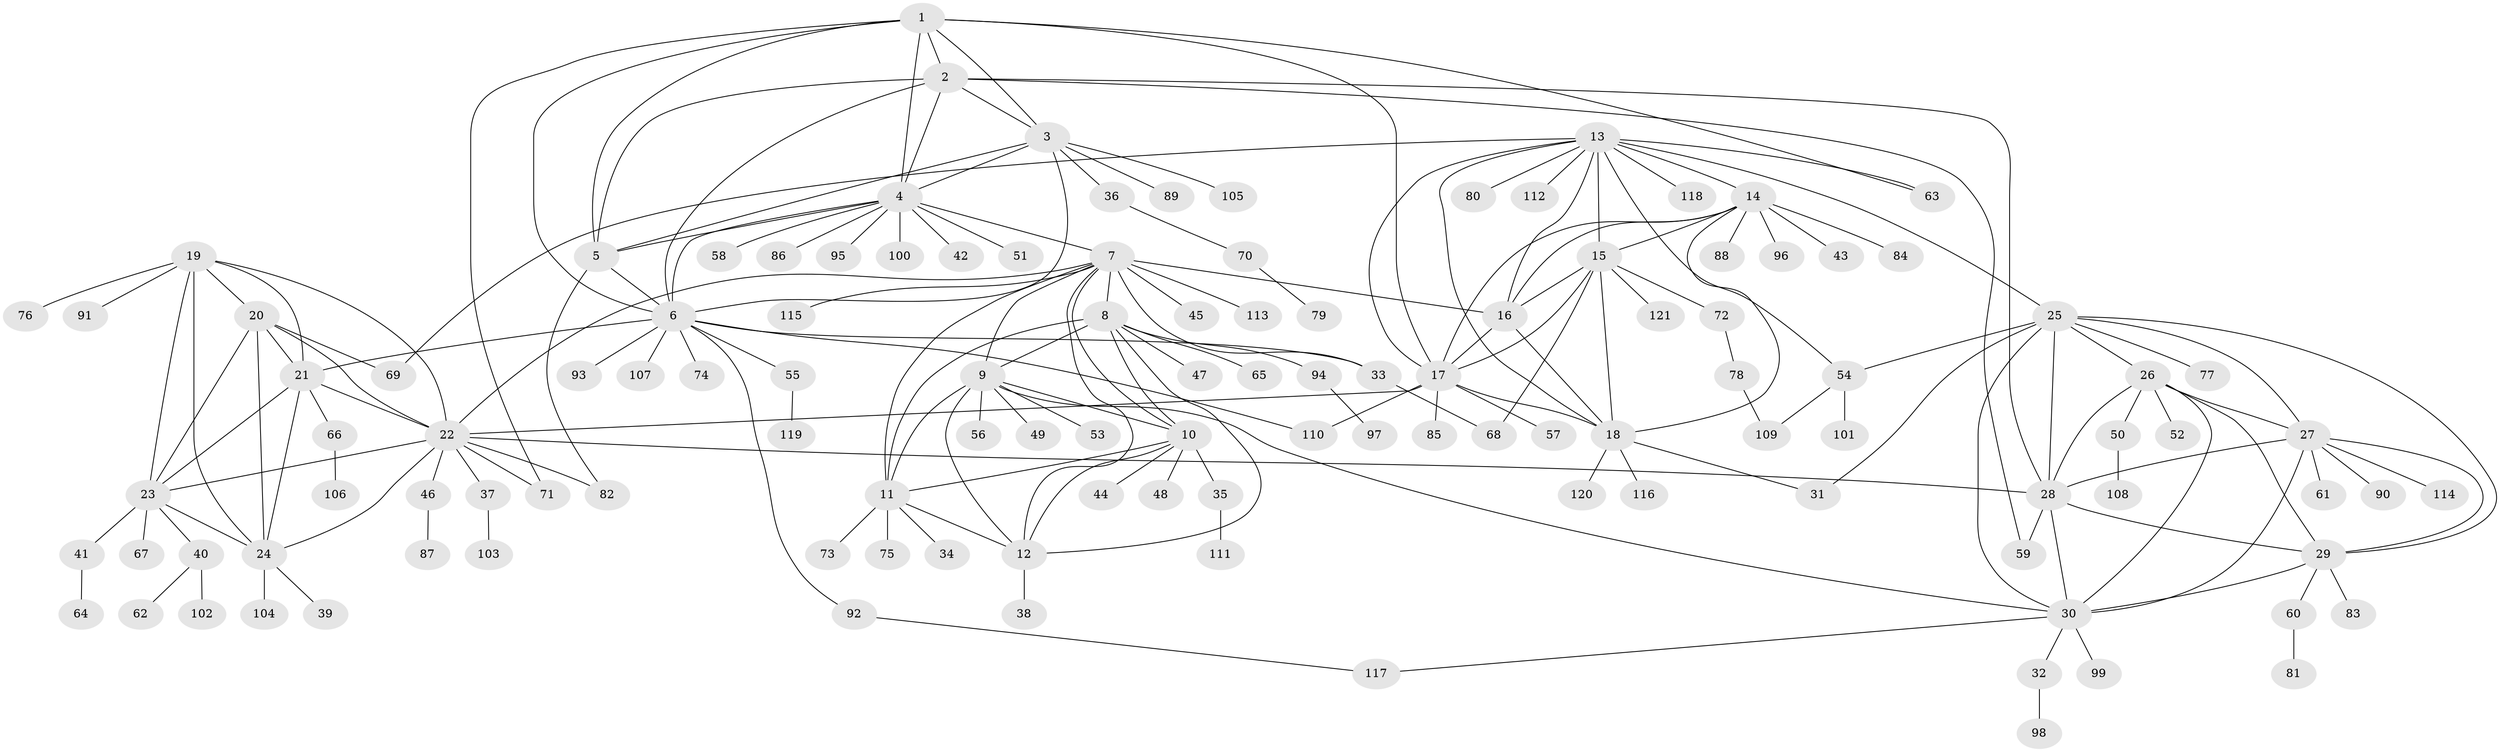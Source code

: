 // Generated by graph-tools (version 1.1) at 2025/11/02/27/25 16:11:31]
// undirected, 121 vertices, 188 edges
graph export_dot {
graph [start="1"]
  node [color=gray90,style=filled];
  1;
  2;
  3;
  4;
  5;
  6;
  7;
  8;
  9;
  10;
  11;
  12;
  13;
  14;
  15;
  16;
  17;
  18;
  19;
  20;
  21;
  22;
  23;
  24;
  25;
  26;
  27;
  28;
  29;
  30;
  31;
  32;
  33;
  34;
  35;
  36;
  37;
  38;
  39;
  40;
  41;
  42;
  43;
  44;
  45;
  46;
  47;
  48;
  49;
  50;
  51;
  52;
  53;
  54;
  55;
  56;
  57;
  58;
  59;
  60;
  61;
  62;
  63;
  64;
  65;
  66;
  67;
  68;
  69;
  70;
  71;
  72;
  73;
  74;
  75;
  76;
  77;
  78;
  79;
  80;
  81;
  82;
  83;
  84;
  85;
  86;
  87;
  88;
  89;
  90;
  91;
  92;
  93;
  94;
  95;
  96;
  97;
  98;
  99;
  100;
  101;
  102;
  103;
  104;
  105;
  106;
  107;
  108;
  109;
  110;
  111;
  112;
  113;
  114;
  115;
  116;
  117;
  118;
  119;
  120;
  121;
  1 -- 2;
  1 -- 3;
  1 -- 4;
  1 -- 5;
  1 -- 6;
  1 -- 17;
  1 -- 63;
  1 -- 71;
  2 -- 3;
  2 -- 4;
  2 -- 5;
  2 -- 6;
  2 -- 28;
  2 -- 59;
  3 -- 4;
  3 -- 5;
  3 -- 6;
  3 -- 36;
  3 -- 89;
  3 -- 105;
  4 -- 5;
  4 -- 6;
  4 -- 7;
  4 -- 42;
  4 -- 51;
  4 -- 58;
  4 -- 86;
  4 -- 95;
  4 -- 100;
  5 -- 6;
  5 -- 82;
  6 -- 21;
  6 -- 33;
  6 -- 55;
  6 -- 74;
  6 -- 92;
  6 -- 93;
  6 -- 107;
  6 -- 110;
  7 -- 8;
  7 -- 9;
  7 -- 10;
  7 -- 11;
  7 -- 12;
  7 -- 16;
  7 -- 22;
  7 -- 33;
  7 -- 45;
  7 -- 113;
  7 -- 115;
  8 -- 9;
  8 -- 10;
  8 -- 11;
  8 -- 12;
  8 -- 47;
  8 -- 65;
  8 -- 94;
  9 -- 10;
  9 -- 11;
  9 -- 12;
  9 -- 30;
  9 -- 49;
  9 -- 53;
  9 -- 56;
  10 -- 11;
  10 -- 12;
  10 -- 35;
  10 -- 44;
  10 -- 48;
  11 -- 12;
  11 -- 34;
  11 -- 73;
  11 -- 75;
  12 -- 38;
  13 -- 14;
  13 -- 15;
  13 -- 16;
  13 -- 17;
  13 -- 18;
  13 -- 25;
  13 -- 54;
  13 -- 63;
  13 -- 69;
  13 -- 80;
  13 -- 112;
  13 -- 118;
  14 -- 15;
  14 -- 16;
  14 -- 17;
  14 -- 18;
  14 -- 43;
  14 -- 84;
  14 -- 88;
  14 -- 96;
  15 -- 16;
  15 -- 17;
  15 -- 18;
  15 -- 68;
  15 -- 72;
  15 -- 121;
  16 -- 17;
  16 -- 18;
  17 -- 18;
  17 -- 22;
  17 -- 57;
  17 -- 85;
  17 -- 110;
  18 -- 31;
  18 -- 116;
  18 -- 120;
  19 -- 20;
  19 -- 21;
  19 -- 22;
  19 -- 23;
  19 -- 24;
  19 -- 76;
  19 -- 91;
  20 -- 21;
  20 -- 22;
  20 -- 23;
  20 -- 24;
  20 -- 69;
  21 -- 22;
  21 -- 23;
  21 -- 24;
  21 -- 66;
  22 -- 23;
  22 -- 24;
  22 -- 28;
  22 -- 37;
  22 -- 46;
  22 -- 71;
  22 -- 82;
  23 -- 24;
  23 -- 40;
  23 -- 41;
  23 -- 67;
  24 -- 39;
  24 -- 104;
  25 -- 26;
  25 -- 27;
  25 -- 28;
  25 -- 29;
  25 -- 30;
  25 -- 31;
  25 -- 54;
  25 -- 77;
  26 -- 27;
  26 -- 28;
  26 -- 29;
  26 -- 30;
  26 -- 50;
  26 -- 52;
  27 -- 28;
  27 -- 29;
  27 -- 30;
  27 -- 61;
  27 -- 90;
  27 -- 114;
  28 -- 29;
  28 -- 30;
  28 -- 59;
  29 -- 30;
  29 -- 60;
  29 -- 83;
  30 -- 32;
  30 -- 99;
  30 -- 117;
  32 -- 98;
  33 -- 68;
  35 -- 111;
  36 -- 70;
  37 -- 103;
  40 -- 62;
  40 -- 102;
  41 -- 64;
  46 -- 87;
  50 -- 108;
  54 -- 101;
  54 -- 109;
  55 -- 119;
  60 -- 81;
  66 -- 106;
  70 -- 79;
  72 -- 78;
  78 -- 109;
  92 -- 117;
  94 -- 97;
}
